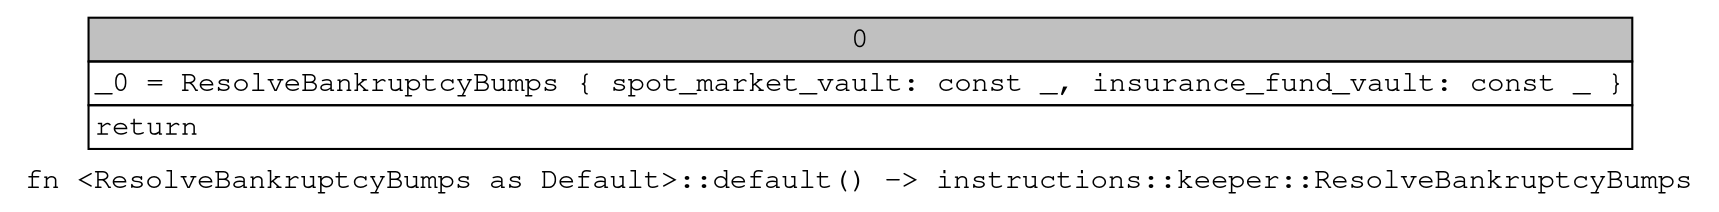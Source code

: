 digraph Mir_0_10517 {
    graph [fontname="Courier, monospace"];
    node [fontname="Courier, monospace"];
    edge [fontname="Courier, monospace"];
    label=<fn &lt;ResolveBankruptcyBumps as Default&gt;::default() -&gt; instructions::keeper::ResolveBankruptcyBumps<br align="left"/>>;
    bb0__0_10517 [shape="none", label=<<table border="0" cellborder="1" cellspacing="0"><tr><td bgcolor="gray" align="center" colspan="1">0</td></tr><tr><td align="left" balign="left">_0 = ResolveBankruptcyBumps { spot_market_vault: const _, insurance_fund_vault: const _ }<br/></td></tr><tr><td align="left">return</td></tr></table>>];
}
